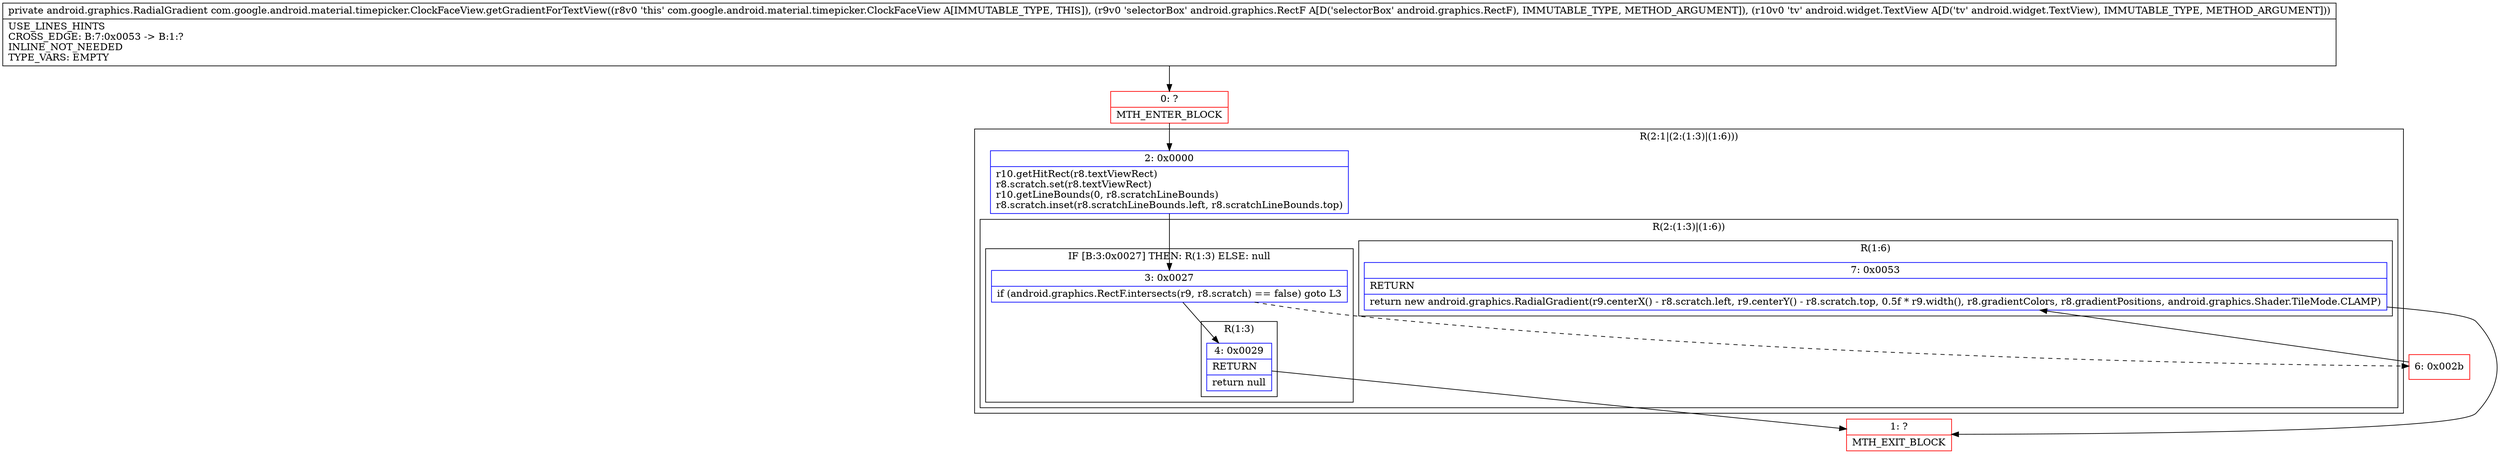digraph "CFG forcom.google.android.material.timepicker.ClockFaceView.getGradientForTextView(Landroid\/graphics\/RectF;Landroid\/widget\/TextView;)Landroid\/graphics\/RadialGradient;" {
subgraph cluster_Region_1903270050 {
label = "R(2:1|(2:(1:3)|(1:6)))";
node [shape=record,color=blue];
Node_2 [shape=record,label="{2\:\ 0x0000|r10.getHitRect(r8.textViewRect)\lr8.scratch.set(r8.textViewRect)\lr10.getLineBounds(0, r8.scratchLineBounds)\lr8.scratch.inset(r8.scratchLineBounds.left, r8.scratchLineBounds.top)\l}"];
subgraph cluster_Region_146837203 {
label = "R(2:(1:3)|(1:6))";
node [shape=record,color=blue];
subgraph cluster_IfRegion_791144505 {
label = "IF [B:3:0x0027] THEN: R(1:3) ELSE: null";
node [shape=record,color=blue];
Node_3 [shape=record,label="{3\:\ 0x0027|if (android.graphics.RectF.intersects(r9, r8.scratch) == false) goto L3\l}"];
subgraph cluster_Region_1074573732 {
label = "R(1:3)";
node [shape=record,color=blue];
Node_4 [shape=record,label="{4\:\ 0x0029|RETURN\l|return null\l}"];
}
}
subgraph cluster_Region_1036354959 {
label = "R(1:6)";
node [shape=record,color=blue];
Node_7 [shape=record,label="{7\:\ 0x0053|RETURN\l|return new android.graphics.RadialGradient(r9.centerX() \- r8.scratch.left, r9.centerY() \- r8.scratch.top, 0.5f * r9.width(), r8.gradientColors, r8.gradientPositions, android.graphics.Shader.TileMode.CLAMP)\l}"];
}
}
}
Node_0 [shape=record,color=red,label="{0\:\ ?|MTH_ENTER_BLOCK\l}"];
Node_1 [shape=record,color=red,label="{1\:\ ?|MTH_EXIT_BLOCK\l}"];
Node_6 [shape=record,color=red,label="{6\:\ 0x002b}"];
MethodNode[shape=record,label="{private android.graphics.RadialGradient com.google.android.material.timepicker.ClockFaceView.getGradientForTextView((r8v0 'this' com.google.android.material.timepicker.ClockFaceView A[IMMUTABLE_TYPE, THIS]), (r9v0 'selectorBox' android.graphics.RectF A[D('selectorBox' android.graphics.RectF), IMMUTABLE_TYPE, METHOD_ARGUMENT]), (r10v0 'tv' android.widget.TextView A[D('tv' android.widget.TextView), IMMUTABLE_TYPE, METHOD_ARGUMENT]))  | USE_LINES_HINTS\lCROSS_EDGE: B:7:0x0053 \-\> B:1:?\lINLINE_NOT_NEEDED\lTYPE_VARS: EMPTY\l}"];
MethodNode -> Node_0;Node_2 -> Node_3;
Node_3 -> Node_4;
Node_3 -> Node_6[style=dashed];
Node_4 -> Node_1;
Node_7 -> Node_1;
Node_0 -> Node_2;
Node_6 -> Node_7;
}


